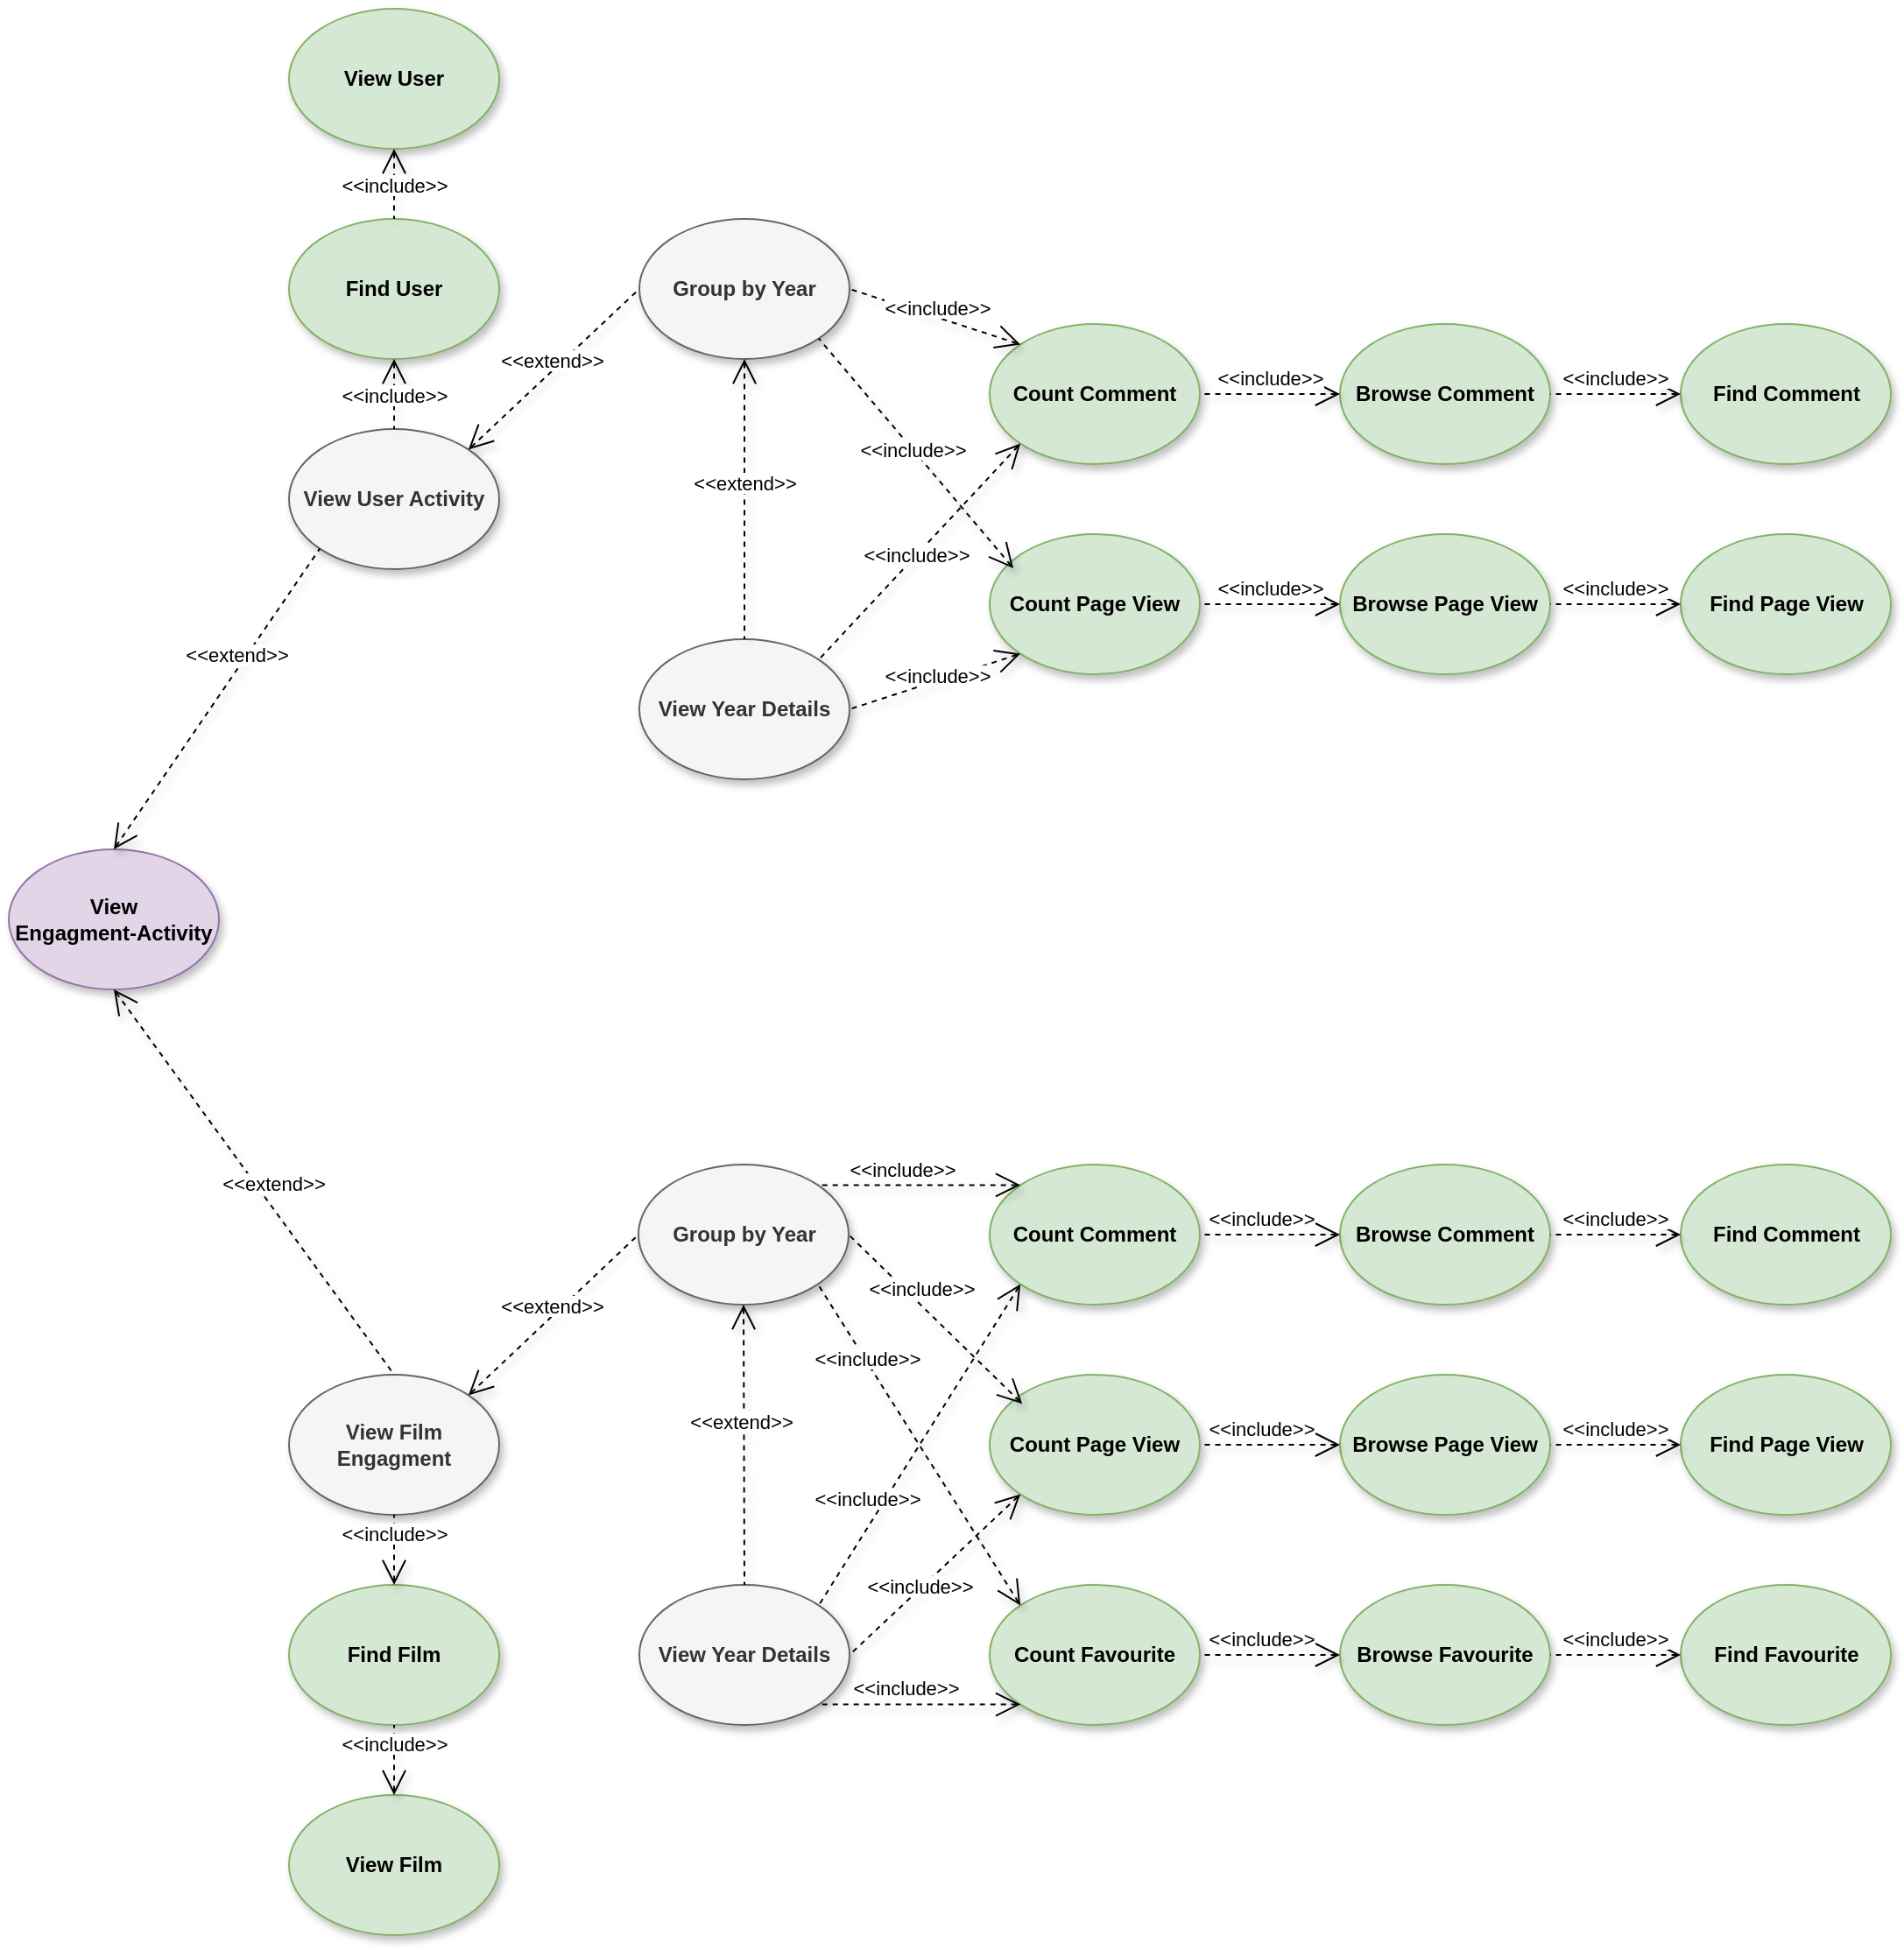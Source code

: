 <mxfile version="12.1.0" type="device" pages="1"><diagram id="BbvuW23b8s510joW4BoM" name="Pagina-1"><mxGraphModel dx="1408" dy="433" grid="1" gridSize="10" guides="1" tooltips="1" connect="1" arrows="1" fold="1" page="1" pageScale="1" pageWidth="827" pageHeight="1169" math="0" shadow="0"><root><mxCell id="0"/><mxCell id="1" parent="0"/><mxCell id="gbE8u1Lyj_9UGCvHLwwf-1" value="View &lt;br&gt;Engagment-Activity" style="ellipse;whiteSpace=wrap;html=1;fontStyle=1;fillColor=#e1d5e7;strokeColor=#9673a6;shadow=1;" parent="1" vertex="1"><mxGeometry x="-480" y="480" width="120" height="80" as="geometry"/></mxCell><mxCell id="gbE8u1Lyj_9UGCvHLwwf-3" value="View Film Engagment" style="ellipse;whiteSpace=wrap;html=1;fontStyle=1;shadow=1;fillColor=#f5f5f5;strokeColor=#666666;fontColor=#333333;" parent="1" vertex="1"><mxGeometry x="-320" y="780" width="120" height="80" as="geometry"/></mxCell><mxCell id="gbE8u1Lyj_9UGCvHLwwf-12" value="Find Film" style="ellipse;whiteSpace=wrap;html=1;fontStyle=1;fillColor=#d5e8d4;strokeColor=#82b366;shadow=1;" parent="1" vertex="1"><mxGeometry x="-320" y="900" width="120" height="80" as="geometry"/></mxCell><mxCell id="gbE8u1Lyj_9UGCvHLwwf-17" value="&lt;span style=&quot;background-color: rgb(255 , 255 , 255)&quot;&gt;&amp;lt;&amp;lt;include&amp;gt;&amp;gt;&lt;/span&gt;" style="edgeStyle=none;html=1;startArrow=open;endArrow=none;startSize=12;verticalAlign=bottom;dashed=1;labelBackgroundColor=none;entryX=0.5;entryY=1;entryDx=0;entryDy=0;shadow=1;exitX=0.5;exitY=0;exitDx=0;exitDy=0;" parent="1" source="gbE8u1Lyj_9UGCvHLwwf-12" target="gbE8u1Lyj_9UGCvHLwwf-3" edge="1"><mxGeometry width="160" relative="1" as="geometry"><mxPoint x="-416.5" y="1070" as="sourcePoint"/><mxPoint x="-416.5" y="910" as="targetPoint"/><mxPoint as="offset"/></mxGeometry></mxCell><mxCell id="gbE8u1Lyj_9UGCvHLwwf-19" value="&lt;span style=&quot;background-color: rgb(255 , 255 , 255)&quot;&gt;&amp;lt;&amp;lt;extend&amp;gt;&amp;gt;&lt;/span&gt;" style="edgeStyle=none;html=1;startArrow=open;endArrow=none;startSize=12;verticalAlign=bottom;dashed=1;labelBackgroundColor=none;entryX=0.5;entryY=0;entryDx=0;entryDy=0;shadow=1;exitX=0.5;exitY=1;exitDx=0;exitDy=0;" parent="1" source="gbE8u1Lyj_9UGCvHLwwf-1" target="gbE8u1Lyj_9UGCvHLwwf-3" edge="1"><mxGeometry x="0.103" y="2" width="160" relative="1" as="geometry"><mxPoint x="-180" y="740" as="sourcePoint"/><mxPoint x="-220.5" y="600" as="targetPoint"/><mxPoint x="1" as="offset"/></mxGeometry></mxCell><mxCell id="gbE8u1Lyj_9UGCvHLwwf-33" value="View User Activity" style="ellipse;whiteSpace=wrap;html=1;fontStyle=1;fillColor=#f5f5f5;strokeColor=#666666;shadow=1;fontColor=#333333;" parent="1" vertex="1"><mxGeometry x="-320" y="240" width="120" height="80" as="geometry"/></mxCell><mxCell id="gbE8u1Lyj_9UGCvHLwwf-35" value="Group by Year" style="ellipse;whiteSpace=wrap;html=1;fontStyle=1;fillColor=#f5f5f5;strokeColor=#666666;shadow=1;fontColor=#333333;" parent="1" vertex="1"><mxGeometry x="-120" y="120" width="120" height="80" as="geometry"/></mxCell><mxCell id="gbE8u1Lyj_9UGCvHLwwf-39" value="Browse Comment" style="ellipse;whiteSpace=wrap;html=1;fontStyle=1;fillColor=#d5e8d4;strokeColor=#82b366;shadow=1;" parent="1" vertex="1"><mxGeometry x="280" y="180" width="120" height="80" as="geometry"/></mxCell><mxCell id="gbE8u1Lyj_9UGCvHLwwf-40" value="Browse Page View" style="ellipse;whiteSpace=wrap;html=1;fontStyle=1;fillColor=#d5e8d4;strokeColor=#82b366;shadow=1;" parent="1" vertex="1"><mxGeometry x="280" y="300" width="120" height="80" as="geometry"/></mxCell><mxCell id="gbE8u1Lyj_9UGCvHLwwf-42" value="Find User" style="ellipse;whiteSpace=wrap;html=1;fontStyle=1;fillColor=#d5e8d4;strokeColor=#82b366;shadow=1;" parent="1" vertex="1"><mxGeometry x="-320" y="120" width="120" height="80" as="geometry"/></mxCell><mxCell id="gbE8u1Lyj_9UGCvHLwwf-43" value="Find Comment" style="ellipse;whiteSpace=wrap;html=1;fontStyle=1;fillColor=#d5e8d4;strokeColor=#82b366;shadow=1;" parent="1" vertex="1"><mxGeometry x="474.5" y="180" width="120" height="80" as="geometry"/></mxCell><mxCell id="gbE8u1Lyj_9UGCvHLwwf-44" value="Find Page View" style="ellipse;whiteSpace=wrap;html=1;fontStyle=1;fillColor=#d5e8d4;strokeColor=#82b366;shadow=1;" parent="1" vertex="1"><mxGeometry x="474.5" y="300" width="120" height="80" as="geometry"/></mxCell><mxCell id="gbE8u1Lyj_9UGCvHLwwf-46" value="&lt;span style=&quot;background-color: rgb(255 , 255 , 255)&quot;&gt;&amp;lt;&amp;lt;include&amp;gt;&amp;gt;&lt;/span&gt;" style="edgeStyle=none;html=1;startArrow=open;endArrow=none;startSize=12;verticalAlign=bottom;dashed=1;labelBackgroundColor=none;shadow=1;" parent="1" source="gbE8u1Lyj_9UGCvHLwwf-42" edge="1"><mxGeometry x="0.5" width="160" relative="1" as="geometry"><mxPoint x="-260" y="190" as="sourcePoint"/><mxPoint x="-260" y="240" as="targetPoint"/><mxPoint as="offset"/></mxGeometry></mxCell><mxCell id="gbE8u1Lyj_9UGCvHLwwf-49" value="&lt;span style=&quot;background-color: rgb(255 , 255 , 255)&quot;&gt;&amp;lt;&amp;lt;extend&amp;gt;&amp;gt;&lt;/span&gt;" style="edgeStyle=none;html=1;startArrow=open;endArrow=none;startSize=12;verticalAlign=bottom;dashed=1;labelBackgroundColor=none;entryX=0;entryY=0.5;entryDx=0;entryDy=0;shadow=1;exitX=1;exitY=0;exitDx=0;exitDy=0;" parent="1" source="gbE8u1Lyj_9UGCvHLwwf-33" target="gbE8u1Lyj_9UGCvHLwwf-35" edge="1"><mxGeometry x="-0.056" y="-2" width="160" relative="1" as="geometry"><mxPoint x="-207.574" y="261.716" as="sourcePoint"/><mxPoint x="-110" y="110.0" as="targetPoint"/><mxPoint as="offset"/></mxGeometry></mxCell><mxCell id="gbE8u1Lyj_9UGCvHLwwf-59" value="&lt;span style=&quot;background-color: rgb(255 , 255 , 255)&quot;&gt;&amp;lt;&amp;lt;include&amp;gt;&amp;gt;&lt;/span&gt;" style="edgeStyle=none;html=1;startArrow=open;endArrow=none;startSize=12;verticalAlign=bottom;dashed=1;labelBackgroundColor=none;entryX=1;entryY=0.5;entryDx=0;entryDy=0;shadow=1;" parent="1" source="gbE8u1Lyj_9UGCvHLwwf-44" target="gbE8u1Lyj_9UGCvHLwwf-40" edge="1"><mxGeometry x="0.007" width="160" relative="1" as="geometry"><mxPoint x="487.5" y="470" as="sourcePoint"/><mxPoint x="413.0" y="470" as="targetPoint"/><mxPoint as="offset"/></mxGeometry></mxCell><mxCell id="gbE8u1Lyj_9UGCvHLwwf-60" value="&lt;span style=&quot;background-color: rgb(255 , 255 , 255)&quot;&gt;&amp;lt;&amp;lt;include&amp;gt;&amp;gt;&lt;/span&gt;" style="edgeStyle=none;html=1;startArrow=open;endArrow=none;startSize=12;verticalAlign=bottom;dashed=1;labelBackgroundColor=none;entryX=1;entryY=0.5;entryDx=0;entryDy=0;shadow=1;exitX=0;exitY=0.5;exitDx=0;exitDy=0;" parent="1" source="gbE8u1Lyj_9UGCvHLwwf-43" target="gbE8u1Lyj_9UGCvHLwwf-39" edge="1"><mxGeometry x="0.007" width="160" relative="1" as="geometry"><mxPoint x="484.5" y="350" as="sourcePoint"/><mxPoint x="410" y="350" as="targetPoint"/><mxPoint as="offset"/></mxGeometry></mxCell><mxCell id="gbE8u1Lyj_9UGCvHLwwf-61" value="&lt;span style=&quot;background-color: rgb(255 , 255 , 255)&quot;&gt;&amp;lt;&amp;lt;extend&amp;gt;&amp;gt;&lt;/span&gt;" style="edgeStyle=none;html=1;startArrow=open;endArrow=none;startSize=12;verticalAlign=bottom;dashed=1;labelBackgroundColor=none;shadow=1;exitX=0.5;exitY=0;exitDx=0;exitDy=0;entryX=0;entryY=1;entryDx=0;entryDy=0;" parent="1" source="gbE8u1Lyj_9UGCvHLwwf-1" target="gbE8u1Lyj_9UGCvHLwwf-33" edge="1"><mxGeometry x="0.189" width="160" relative="1" as="geometry"><mxPoint x="-410" y="570.0" as="sourcePoint"/><mxPoint x="-440" y="348" as="targetPoint"/><mxPoint as="offset"/></mxGeometry></mxCell><mxCell id="IGcEVKBmsaq9g33Nmq2p-2" value="View Year Details" style="ellipse;whiteSpace=wrap;html=1;fontStyle=1;fillColor=#f5f5f5;strokeColor=#666666;shadow=1;fontColor=#333333;" parent="1" vertex="1"><mxGeometry x="-120" y="360" width="120" height="80" as="geometry"/></mxCell><mxCell id="IGcEVKBmsaq9g33Nmq2p-3" value="&lt;span style=&quot;background-color: rgb(255 , 255 , 255)&quot;&gt;&amp;lt;&amp;lt;extend&amp;gt;&amp;gt;&lt;/span&gt;" style="edgeStyle=none;html=1;startArrow=open;endArrow=none;startSize=12;verticalAlign=bottom;dashed=1;labelBackgroundColor=none;shadow=1;exitX=0.5;exitY=1;exitDx=0;exitDy=0;entryX=0.5;entryY=0;entryDx=0;entryDy=0;" parent="1" source="gbE8u1Lyj_9UGCvHLwwf-35" target="IGcEVKBmsaq9g33Nmq2p-2" edge="1"><mxGeometry width="160" relative="1" as="geometry"><mxPoint x="-207.574" y="261.716" as="sourcePoint"/><mxPoint x="-90" y="340" as="targetPoint"/><mxPoint as="offset"/></mxGeometry></mxCell><mxCell id="IGcEVKBmsaq9g33Nmq2p-6" value="Group by Year" style="ellipse;whiteSpace=wrap;html=1;fontStyle=1;fillColor=#f5f5f5;strokeColor=#666666;shadow=1;fontColor=#333333;" parent="1" vertex="1"><mxGeometry x="-120.5" y="660" width="120" height="80" as="geometry"/></mxCell><mxCell id="IGcEVKBmsaq9g33Nmq2p-7" value="Browse Comment" style="ellipse;whiteSpace=wrap;html=1;fontStyle=1;fillColor=#d5e8d4;strokeColor=#82b366;shadow=1;" parent="1" vertex="1"><mxGeometry x="280" y="660" width="120" height="80" as="geometry"/></mxCell><mxCell id="IGcEVKBmsaq9g33Nmq2p-8" value="Browse Page View" style="ellipse;whiteSpace=wrap;html=1;fontStyle=1;fillColor=#d5e8d4;strokeColor=#82b366;shadow=1;" parent="1" vertex="1"><mxGeometry x="280" y="780" width="120" height="80" as="geometry"/></mxCell><mxCell id="IGcEVKBmsaq9g33Nmq2p-9" value="Find Comment" style="ellipse;whiteSpace=wrap;html=1;fontStyle=1;fillColor=#d5e8d4;strokeColor=#82b366;shadow=1;" parent="1" vertex="1"><mxGeometry x="474.5" y="660" width="120" height="80" as="geometry"/></mxCell><mxCell id="IGcEVKBmsaq9g33Nmq2p-10" value="Find Page View" style="ellipse;whiteSpace=wrap;html=1;fontStyle=1;fillColor=#d5e8d4;strokeColor=#82b366;shadow=1;" parent="1" vertex="1"><mxGeometry x="474.5" y="780" width="120" height="80" as="geometry"/></mxCell><mxCell id="IGcEVKBmsaq9g33Nmq2p-12" value="&lt;span style=&quot;background-color: rgb(255 , 255 , 255)&quot;&gt;&amp;lt;&amp;lt;include&amp;gt;&amp;gt;&lt;/span&gt;" style="edgeStyle=none;html=1;startArrow=open;endArrow=none;startSize=12;verticalAlign=bottom;dashed=1;labelBackgroundColor=none;entryX=1;entryY=0.5;entryDx=0;entryDy=0;shadow=1;" parent="1" source="IGcEVKBmsaq9g33Nmq2p-10" target="IGcEVKBmsaq9g33Nmq2p-8" edge="1"><mxGeometry x="0.007" width="160" relative="1" as="geometry"><mxPoint x="487.5" y="950" as="sourcePoint"/><mxPoint x="413.0" y="950" as="targetPoint"/><mxPoint as="offset"/></mxGeometry></mxCell><mxCell id="IGcEVKBmsaq9g33Nmq2p-13" value="&lt;span style=&quot;background-color: rgb(255 , 255 , 255)&quot;&gt;&amp;lt;&amp;lt;include&amp;gt;&amp;gt;&lt;/span&gt;" style="edgeStyle=none;html=1;startArrow=open;endArrow=none;startSize=12;verticalAlign=bottom;dashed=1;labelBackgroundColor=none;entryX=1;entryY=0.5;entryDx=0;entryDy=0;shadow=1;exitX=0;exitY=0.5;exitDx=0;exitDy=0;" parent="1" source="IGcEVKBmsaq9g33Nmq2p-9" target="IGcEVKBmsaq9g33Nmq2p-7" edge="1"><mxGeometry x="0.007" width="160" relative="1" as="geometry"><mxPoint x="484.5" y="830" as="sourcePoint"/><mxPoint x="410" y="830" as="targetPoint"/><mxPoint as="offset"/></mxGeometry></mxCell><mxCell id="IGcEVKBmsaq9g33Nmq2p-15" value="View Year Details" style="ellipse;whiteSpace=wrap;html=1;fontStyle=1;fillColor=#f5f5f5;strokeColor=#666666;shadow=1;fontColor=#333333;" parent="1" vertex="1"><mxGeometry x="-120" y="900" width="120" height="80" as="geometry"/></mxCell><mxCell id="IGcEVKBmsaq9g33Nmq2p-16" value="&lt;span style=&quot;background-color: rgb(255 , 255 , 255)&quot;&gt;&amp;lt;&amp;lt;extend&amp;gt;&amp;gt;&lt;/span&gt;" style="edgeStyle=none;html=1;startArrow=open;endArrow=none;startSize=12;verticalAlign=bottom;dashed=1;labelBackgroundColor=none;shadow=1;exitX=0.5;exitY=1;exitDx=0;exitDy=0;entryX=0.5;entryY=0;entryDx=0;entryDy=0;" parent="1" source="IGcEVKBmsaq9g33Nmq2p-6" target="IGcEVKBmsaq9g33Nmq2p-15" edge="1"><mxGeometry x="-0.056" y="-2" width="160" relative="1" as="geometry"><mxPoint x="-207.574" y="741.716" as="sourcePoint"/><mxPoint x="-90" y="820" as="targetPoint"/><mxPoint as="offset"/></mxGeometry></mxCell><mxCell id="IGcEVKBmsaq9g33Nmq2p-19" value="Browse Favourite" style="ellipse;whiteSpace=wrap;html=1;fontStyle=1;fillColor=#d5e8d4;strokeColor=#82b366;shadow=1;" parent="1" vertex="1"><mxGeometry x="280" y="900" width="120" height="80" as="geometry"/></mxCell><mxCell id="IGcEVKBmsaq9g33Nmq2p-20" value="Find Favourite" style="ellipse;whiteSpace=wrap;html=1;fontStyle=1;fillColor=#d5e8d4;strokeColor=#82b366;shadow=1;" parent="1" vertex="1"><mxGeometry x="474.5" y="900" width="120" height="80" as="geometry"/></mxCell><mxCell id="IGcEVKBmsaq9g33Nmq2p-21" value="&lt;span style=&quot;background-color: rgb(255 , 255 , 255)&quot;&gt;&amp;lt;&amp;lt;include&amp;gt;&amp;gt;&lt;/span&gt;" style="edgeStyle=none;html=1;startArrow=open;endArrow=none;startSize=12;verticalAlign=bottom;dashed=1;labelBackgroundColor=none;entryX=1;entryY=0.5;entryDx=0;entryDy=0;shadow=1;" parent="1" source="IGcEVKBmsaq9g33Nmq2p-20" target="IGcEVKBmsaq9g33Nmq2p-19" edge="1"><mxGeometry x="0.007" width="160" relative="1" as="geometry"><mxPoint x="487.5" y="1070" as="sourcePoint"/><mxPoint x="413.0" y="1070" as="targetPoint"/><mxPoint as="offset"/></mxGeometry></mxCell><mxCell id="IGcEVKBmsaq9g33Nmq2p-24" value="&lt;span style=&quot;background-color: rgb(255 , 255 , 255)&quot;&gt;&amp;lt;&amp;lt;extend&amp;gt;&amp;gt;&lt;/span&gt;" style="edgeStyle=none;html=1;startArrow=open;endArrow=none;startSize=12;verticalAlign=bottom;dashed=1;labelBackgroundColor=none;entryX=0;entryY=0.5;entryDx=0;entryDy=0;shadow=1;exitX=1;exitY=0;exitDx=0;exitDy=0;" parent="1" source="gbE8u1Lyj_9UGCvHLwwf-3" target="IGcEVKBmsaq9g33Nmq2p-6" edge="1"><mxGeometry x="-0.056" y="-2" width="160" relative="1" as="geometry"><mxPoint x="-207.574" y="261.716" as="sourcePoint"/><mxPoint x="-110.0" y="170" as="targetPoint"/><mxPoint as="offset"/></mxGeometry></mxCell><mxCell id="SERQoHn03T-SwG_WXUP_-1" value="Count Comment" style="ellipse;whiteSpace=wrap;html=1;fontStyle=1;fillColor=#d5e8d4;strokeColor=#82b366;shadow=1;" parent="1" vertex="1"><mxGeometry x="80" y="180" width="120" height="80" as="geometry"/></mxCell><mxCell id="SERQoHn03T-SwG_WXUP_-2" value="Count&amp;nbsp;Page View" style="ellipse;whiteSpace=wrap;html=1;fontStyle=1;fillColor=#d5e8d4;strokeColor=#82b366;shadow=1;" parent="1" vertex="1"><mxGeometry x="80" y="300" width="120" height="80" as="geometry"/></mxCell><mxCell id="SERQoHn03T-SwG_WXUP_-3" value="&lt;span style=&quot;background-color: rgb(255 , 255 , 255)&quot;&gt;&amp;lt;&amp;lt;include&amp;gt;&amp;gt;&lt;/span&gt;" style="edgeStyle=none;html=1;startArrow=open;endArrow=none;startSize=12;verticalAlign=bottom;dashed=1;labelBackgroundColor=none;shadow=1;entryX=1;entryY=0;entryDx=0;entryDy=0;exitX=0;exitY=1;exitDx=0;exitDy=0;" parent="1" source="SERQoHn03T-SwG_WXUP_-1" target="IGcEVKBmsaq9g33Nmq2p-2" edge="1"><mxGeometry x="0.108" y="6" width="160" relative="1" as="geometry"><mxPoint x="267.574" y="321.716" as="sourcePoint"/><mxPoint x="-7.574" y="198.284" as="targetPoint"/><mxPoint as="offset"/></mxGeometry></mxCell><mxCell id="SERQoHn03T-SwG_WXUP_-5" value="&lt;span style=&quot;background-color: rgb(255 , 255 , 255)&quot;&gt;&amp;lt;&amp;lt;include&amp;gt;&amp;gt;&lt;/span&gt;" style="edgeStyle=none;html=1;startArrow=open;endArrow=none;startSize=12;verticalAlign=bottom;dashed=1;labelBackgroundColor=none;shadow=1;entryX=1;entryY=0.5;entryDx=0;entryDy=0;exitX=0;exitY=1;exitDx=0;exitDy=0;" parent="1" source="SERQoHn03T-SwG_WXUP_-2" target="IGcEVKBmsaq9g33Nmq2p-2" edge="1"><mxGeometry x="0.013" y="6" width="160" relative="1" as="geometry"><mxPoint x="50" y="350" as="sourcePoint"/><mxPoint x="-7.574" y="381.716" as="targetPoint"/><mxPoint as="offset"/></mxGeometry></mxCell><mxCell id="SERQoHn03T-SwG_WXUP_-6" value="&lt;span style=&quot;background-color: rgb(255 , 255 , 255)&quot;&gt;&amp;lt;&amp;lt;include&amp;gt;&amp;gt;&lt;/span&gt;" style="edgeStyle=none;html=1;startArrow=open;endArrow=none;startSize=12;verticalAlign=bottom;dashed=1;labelBackgroundColor=none;shadow=1;entryX=1;entryY=0.5;entryDx=0;entryDy=0;exitX=0;exitY=0.5;exitDx=0;exitDy=0;" parent="1" source="gbE8u1Lyj_9UGCvHLwwf-39" target="SERQoHn03T-SwG_WXUP_-1" edge="1"><mxGeometry width="160" relative="1" as="geometry"><mxPoint x="307.574" y="321.716" as="sourcePoint"/><mxPoint x="32.426" y="198.284" as="targetPoint"/><mxPoint as="offset"/></mxGeometry></mxCell><mxCell id="SERQoHn03T-SwG_WXUP_-7" value="&lt;span style=&quot;background-color: rgb(255 , 255 , 255)&quot;&gt;&amp;lt;&amp;lt;include&amp;gt;&amp;gt;&lt;/span&gt;" style="edgeStyle=none;html=1;startArrow=open;endArrow=none;startSize=12;verticalAlign=bottom;dashed=1;labelBackgroundColor=none;shadow=1;entryX=1;entryY=0.5;entryDx=0;entryDy=0;exitX=0;exitY=0.5;exitDx=0;exitDy=0;" parent="1" source="gbE8u1Lyj_9UGCvHLwwf-40" target="SERQoHn03T-SwG_WXUP_-2" edge="1"><mxGeometry width="160" relative="1" as="geometry"><mxPoint x="307.574" y="258.284" as="sourcePoint"/><mxPoint x="192.426" y="321.716" as="targetPoint"/><mxPoint as="offset"/></mxGeometry></mxCell><mxCell id="SERQoHn03T-SwG_WXUP_-8" value="Count Comment" style="ellipse;whiteSpace=wrap;html=1;fontStyle=1;fillColor=#d5e8d4;strokeColor=#82b366;shadow=1;" parent="1" vertex="1"><mxGeometry x="80" y="660" width="120" height="80" as="geometry"/></mxCell><mxCell id="SERQoHn03T-SwG_WXUP_-9" value="Count Page View" style="ellipse;whiteSpace=wrap;html=1;fontStyle=1;fillColor=#d5e8d4;strokeColor=#82b366;shadow=1;" parent="1" vertex="1"><mxGeometry x="80" y="780" width="120" height="80" as="geometry"/></mxCell><mxCell id="SERQoHn03T-SwG_WXUP_-10" value="Count Favourite" style="ellipse;whiteSpace=wrap;html=1;fontStyle=1;fillColor=#d5e8d4;strokeColor=#82b366;shadow=1;" parent="1" vertex="1"><mxGeometry x="80" y="900" width="120" height="80" as="geometry"/></mxCell><mxCell id="SERQoHn03T-SwG_WXUP_-12" value="&lt;span style=&quot;background-color: rgb(255 , 255 , 255)&quot;&gt;&amp;lt;&amp;lt;include&amp;gt;&amp;gt;&lt;/span&gt;" style="edgeStyle=none;html=1;startArrow=open;endArrow=none;startSize=12;verticalAlign=bottom;dashed=1;labelBackgroundColor=none;shadow=1;exitX=0;exitY=1;exitDx=0;exitDy=0;entryX=1;entryY=0;entryDx=0;entryDy=0;" parent="1" source="SERQoHn03T-SwG_WXUP_-8" target="IGcEVKBmsaq9g33Nmq2p-15" edge="1"><mxGeometry x="0.46" y="-4" width="160" relative="1" as="geometry"><mxPoint x="267.574" y="801.716" as="sourcePoint"/><mxPoint x="-7.574" y="618.284" as="targetPoint"/><mxPoint as="offset"/></mxGeometry></mxCell><mxCell id="SERQoHn03T-SwG_WXUP_-13" value="&lt;span style=&quot;background-color: rgb(255 , 255 , 255)&quot;&gt;&amp;lt;&amp;lt;include&amp;gt;&amp;gt;&lt;/span&gt;" style="edgeStyle=none;html=1;startArrow=open;endArrow=none;startSize=12;verticalAlign=bottom;dashed=1;labelBackgroundColor=none;shadow=1;exitX=0;exitY=1;exitDx=0;exitDy=0;entryX=1;entryY=0.5;entryDx=0;entryDy=0;" parent="1" source="SERQoHn03T-SwG_WXUP_-9" target="IGcEVKBmsaq9g33Nmq2p-15" edge="1"><mxGeometry x="0.258" y="6" width="160" relative="1" as="geometry"><mxPoint x="50" y="830" as="sourcePoint"/><mxPoint x="-7.574" y="921.716" as="targetPoint"/><mxPoint as="offset"/></mxGeometry></mxCell><mxCell id="SERQoHn03T-SwG_WXUP_-14" value="&lt;span style=&quot;background-color: rgb(255 , 255 , 255)&quot;&gt;&amp;lt;&amp;lt;include&amp;gt;&amp;gt;&lt;/span&gt;" style="edgeStyle=none;html=1;startArrow=open;endArrow=none;startSize=12;verticalAlign=bottom;dashed=1;labelBackgroundColor=none;shadow=1;exitX=0;exitY=1;exitDx=0;exitDy=0;entryX=1;entryY=1;entryDx=0;entryDy=0;" parent="1" source="SERQoHn03T-SwG_WXUP_-10" target="IGcEVKBmsaq9g33Nmq2p-15" edge="1"><mxGeometry x="0.143" width="160" relative="1" as="geometry"><mxPoint x="90.0" y="950.0" as="sourcePoint"/><mxPoint x="10.0" y="950.0" as="targetPoint"/><mxPoint as="offset"/></mxGeometry></mxCell><mxCell id="SERQoHn03T-SwG_WXUP_-15" value="&lt;span style=&quot;background-color: rgb(255 , 255 , 255)&quot;&gt;&amp;lt;&amp;lt;include&amp;gt;&amp;gt;&lt;/span&gt;" style="edgeStyle=none;html=1;startArrow=open;endArrow=none;startSize=12;verticalAlign=bottom;dashed=1;labelBackgroundColor=none;shadow=1;exitX=0;exitY=0.5;exitDx=0;exitDy=0;entryX=1;entryY=0.5;entryDx=0;entryDy=0;" parent="1" source="IGcEVKBmsaq9g33Nmq2p-19" target="SERQoHn03T-SwG_WXUP_-10" edge="1"><mxGeometry x="0.143" width="160" relative="1" as="geometry"><mxPoint x="90.0" y="1070" as="sourcePoint"/><mxPoint x="-7.574" y="978.284" as="targetPoint"/><mxPoint as="offset"/></mxGeometry></mxCell><mxCell id="SERQoHn03T-SwG_WXUP_-16" value="&lt;span style=&quot;background-color: rgb(255 , 255 , 255)&quot;&gt;&amp;lt;&amp;lt;include&amp;gt;&amp;gt;&lt;/span&gt;" style="edgeStyle=none;html=1;startArrow=open;endArrow=none;startSize=12;verticalAlign=bottom;dashed=1;labelBackgroundColor=none;shadow=1;exitX=0;exitY=0.5;exitDx=0;exitDy=0;entryX=1;entryY=0.5;entryDx=0;entryDy=0;" parent="1" source="IGcEVKBmsaq9g33Nmq2p-8" target="SERQoHn03T-SwG_WXUP_-9" edge="1"><mxGeometry x="0.143" width="160" relative="1" as="geometry"><mxPoint x="347.574" y="858.284" as="sourcePoint"/><mxPoint x="210.0" y="1070" as="targetPoint"/><mxPoint as="offset"/></mxGeometry></mxCell><mxCell id="SERQoHn03T-SwG_WXUP_-17" value="&lt;span style=&quot;background-color: rgb(255 , 255 , 255)&quot;&gt;&amp;lt;&amp;lt;include&amp;gt;&amp;gt;&lt;/span&gt;" style="edgeStyle=none;html=1;startArrow=open;endArrow=none;startSize=12;verticalAlign=bottom;dashed=1;labelBackgroundColor=none;shadow=1;exitX=0;exitY=0.5;exitDx=0;exitDy=0;entryX=1;entryY=0.5;entryDx=0;entryDy=0;" parent="1" source="IGcEVKBmsaq9g33Nmq2p-7" target="SERQoHn03T-SwG_WXUP_-8" edge="1"><mxGeometry x="0.143" width="160" relative="1" as="geometry"><mxPoint x="347.574" y="738.284" as="sourcePoint"/><mxPoint x="210.0" y="950.0" as="targetPoint"/><mxPoint as="offset"/></mxGeometry></mxCell><mxCell id="dluDXMLbVxZCwR4dgu_5-1" value="&lt;span style=&quot;background-color: rgb(255 , 255 , 255)&quot;&gt;&amp;lt;&amp;lt;include&amp;gt;&amp;gt;&lt;/span&gt;" style="edgeStyle=none;html=1;startArrow=open;endArrow=none;startSize=12;verticalAlign=bottom;dashed=1;labelBackgroundColor=none;shadow=1;entryX=1;entryY=0.5;entryDx=0;entryDy=0;exitX=0;exitY=0;exitDx=0;exitDy=0;" parent="1" source="SERQoHn03T-SwG_WXUP_-1" target="gbE8u1Lyj_9UGCvHLwwf-35" edge="1"><mxGeometry x="-0.048" y="4" width="160" relative="1" as="geometry"><mxPoint x="90" y="230" as="sourcePoint"/><mxPoint x="-7.574" y="381.716" as="targetPoint"/><mxPoint as="offset"/></mxGeometry></mxCell><mxCell id="dluDXMLbVxZCwR4dgu_5-2" value="&lt;span style=&quot;background-color: rgb(255 , 255 , 255)&quot;&gt;&amp;lt;&amp;lt;include&amp;gt;&amp;gt;&lt;/span&gt;" style="edgeStyle=none;html=1;startArrow=open;endArrow=none;startSize=12;verticalAlign=bottom;dashed=1;labelBackgroundColor=none;shadow=1;entryX=1;entryY=1;entryDx=0;entryDy=0;exitX=0.113;exitY=0.244;exitDx=0;exitDy=0;exitPerimeter=0;" parent="1" source="SERQoHn03T-SwG_WXUP_-2" target="gbE8u1Lyj_9UGCvHLwwf-35" edge="1"><mxGeometry x="-0.054" y="6" width="160" relative="1" as="geometry"><mxPoint x="90" y="350" as="sourcePoint"/><mxPoint x="10" y="410" as="targetPoint"/><mxPoint as="offset"/></mxGeometry></mxCell><mxCell id="dluDXMLbVxZCwR4dgu_5-3" value="&lt;span style=&quot;background-color: rgb(255 , 255 , 255)&quot;&gt;&amp;lt;&amp;lt;include&amp;gt;&amp;gt;&lt;/span&gt;" style="edgeStyle=none;html=1;startArrow=open;endArrow=none;startSize=12;verticalAlign=bottom;dashed=1;labelBackgroundColor=none;shadow=1;exitX=0;exitY=0;exitDx=0;exitDy=0;entryX=1;entryY=0;entryDx=0;entryDy=0;" parent="1" source="SERQoHn03T-SwG_WXUP_-8" target="IGcEVKBmsaq9g33Nmq2p-6" edge="1"><mxGeometry x="0.169" width="160" relative="1" as="geometry"><mxPoint x="107.574" y="738.284" as="sourcePoint"/><mxPoint x="-7.574" y="921.716" as="targetPoint"/><mxPoint as="offset"/></mxGeometry></mxCell><mxCell id="dluDXMLbVxZCwR4dgu_5-4" value="&lt;span style=&quot;background-color: rgb(255 , 255 , 255)&quot;&gt;&amp;lt;&amp;lt;include&amp;gt;&amp;gt;&lt;/span&gt;" style="edgeStyle=none;html=1;startArrow=open;endArrow=none;startSize=12;verticalAlign=bottom;dashed=1;labelBackgroundColor=none;shadow=1;exitX=0.155;exitY=0.208;exitDx=0;exitDy=0;entryX=1;entryY=0.5;entryDx=0;entryDy=0;exitPerimeter=0;" parent="1" source="SERQoHn03T-SwG_WXUP_-9" target="IGcEVKBmsaq9g33Nmq2p-6" edge="1"><mxGeometry x="0.169" width="160" relative="1" as="geometry"><mxPoint x="107.574" y="681.716" as="sourcePoint"/><mxPoint x="-8.074" y="681.716" as="targetPoint"/><mxPoint as="offset"/></mxGeometry></mxCell><mxCell id="dluDXMLbVxZCwR4dgu_5-5" value="&lt;span style=&quot;background-color: rgb(255 , 255 , 255)&quot;&gt;&amp;lt;&amp;lt;include&amp;gt;&amp;gt;&lt;/span&gt;" style="edgeStyle=none;html=1;startArrow=open;endArrow=none;startSize=12;verticalAlign=bottom;dashed=1;labelBackgroundColor=none;shadow=1;exitX=0;exitY=0;exitDx=0;exitDy=0;entryX=1;entryY=1;entryDx=0;entryDy=0;" parent="1" source="SERQoHn03T-SwG_WXUP_-10" target="IGcEVKBmsaq9g33Nmq2p-6" edge="1"><mxGeometry x="0.458" y="4" width="160" relative="1" as="geometry"><mxPoint x="108.6" y="806.64" as="sourcePoint"/><mxPoint x="9.5" y="710" as="targetPoint"/><mxPoint as="offset"/></mxGeometry></mxCell><mxCell id="qp8BcBkXKvCJo4STgX6h-7" value="View User" style="ellipse;whiteSpace=wrap;html=1;fontStyle=1;fillColor=#d5e8d4;strokeColor=#82b366;shadow=1;" vertex="1" parent="1"><mxGeometry x="-320" width="120" height="80" as="geometry"/></mxCell><mxCell id="qp8BcBkXKvCJo4STgX6h-8" value="&lt;span style=&quot;background-color: rgb(255 , 255 , 255)&quot;&gt;&amp;lt;&amp;lt;include&amp;gt;&amp;gt;&lt;/span&gt;" style="edgeStyle=none;html=1;startArrow=open;endArrow=none;startSize=12;verticalAlign=bottom;dashed=1;labelBackgroundColor=none;shadow=1;exitX=0.5;exitY=1;exitDx=0;exitDy=0;entryX=0.5;entryY=0;entryDx=0;entryDy=0;" edge="1" parent="1" source="qp8BcBkXKvCJo4STgX6h-7" target="gbE8u1Lyj_9UGCvHLwwf-42"><mxGeometry x="0.5" width="160" relative="1" as="geometry"><mxPoint x="-250" y="210" as="sourcePoint"/><mxPoint x="-250" y="250" as="targetPoint"/><mxPoint as="offset"/></mxGeometry></mxCell><mxCell id="qp8BcBkXKvCJo4STgX6h-9" value="View Film" style="ellipse;whiteSpace=wrap;html=1;fontStyle=1;fillColor=#d5e8d4;strokeColor=#82b366;shadow=1;" vertex="1" parent="1"><mxGeometry x="-320" y="1020" width="120" height="80" as="geometry"/></mxCell><mxCell id="qp8BcBkXKvCJo4STgX6h-12" value="&lt;span style=&quot;background-color: rgb(255 , 255 , 255)&quot;&gt;&amp;lt;&amp;lt;include&amp;gt;&amp;gt;&lt;/span&gt;" style="edgeStyle=none;html=1;startArrow=open;endArrow=none;startSize=12;verticalAlign=bottom;dashed=1;labelBackgroundColor=none;entryX=0.5;entryY=1;entryDx=0;entryDy=0;shadow=1;exitX=0.5;exitY=0;exitDx=0;exitDy=0;" edge="1" parent="1" source="qp8BcBkXKvCJo4STgX6h-9" target="gbE8u1Lyj_9UGCvHLwwf-12"><mxGeometry width="160" relative="1" as="geometry"><mxPoint x="-250" y="910" as="sourcePoint"/><mxPoint x="-250" y="870" as="targetPoint"/><mxPoint as="offset"/></mxGeometry></mxCell></root></mxGraphModel></diagram></mxfile>